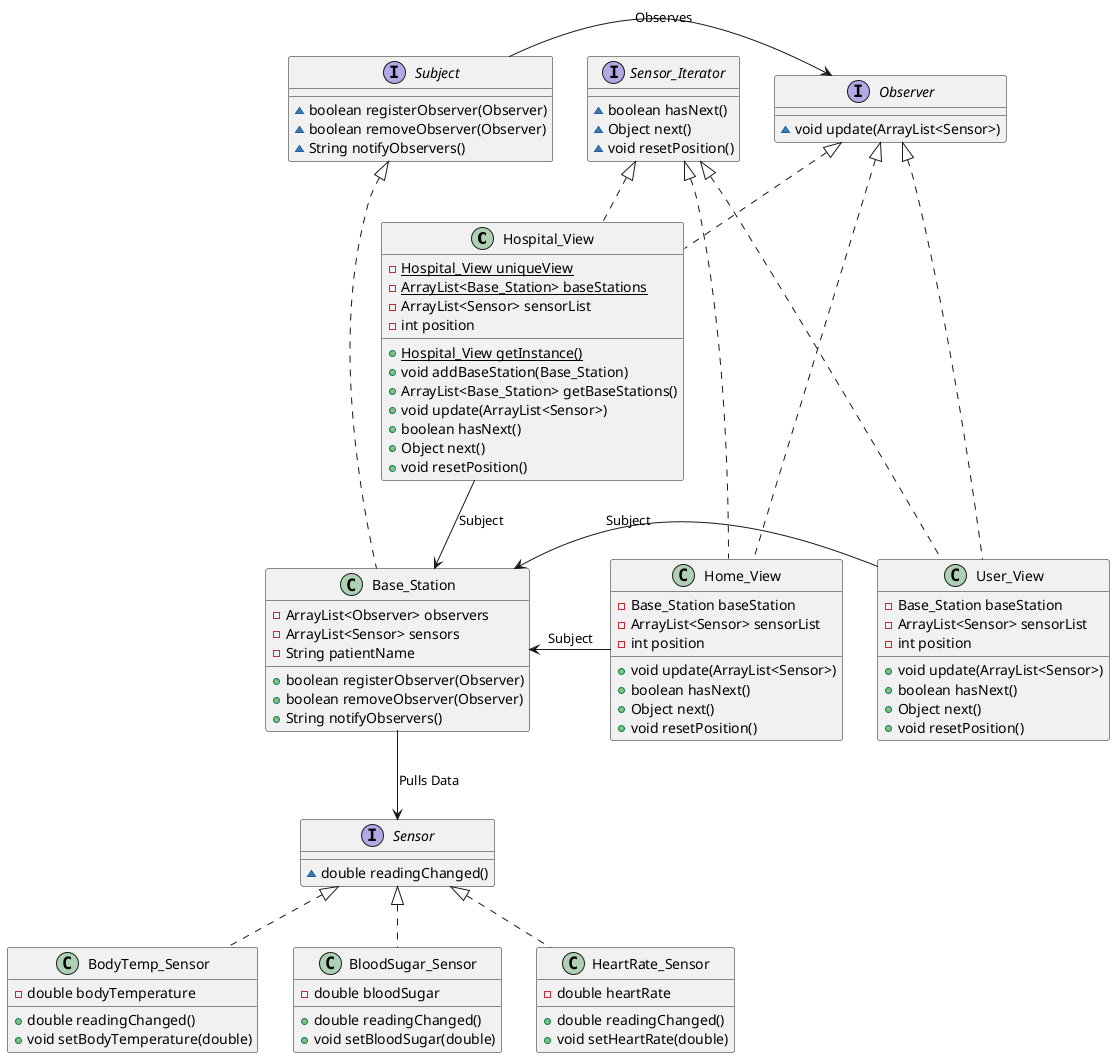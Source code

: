 @startuml
class Hospital_View {
- {static} Hospital_View uniqueView
- {static} ArrayList<Base_Station> baseStations
- ArrayList<Sensor> sensorList
- int position
+ {static} Hospital_View getInstance()
+ void addBaseStation(Base_Station)
+ ArrayList<Base_Station> getBaseStations()
+ void update(ArrayList<Sensor>)
+ boolean hasNext()
+ Object next()
+ void resetPosition()
}
interface Sensor {
~ double readingChanged()
}
interface Observer {
~ void update(ArrayList<Sensor>)
}
class Home_View {
- Base_Station baseStation
- ArrayList<Sensor> sensorList
- int position
+ void update(ArrayList<Sensor>)
+ boolean hasNext()
+ Object next()
+ void resetPosition()
}
class Base_Station {
- ArrayList<Observer> observers
- ArrayList<Sensor> sensors
- String patientName
+ boolean registerObserver(Observer)
+ boolean removeObserver(Observer)
+ String notifyObservers()
}
interface Subject {
~ boolean registerObserver(Observer)
~ boolean removeObserver(Observer)
~ String notifyObservers()
}
class BodyTemp_Sensor {
- double bodyTemperature
+ double readingChanged()
+ void setBodyTemperature(double)
}
interface Sensor_Iterator {
~ boolean hasNext()
~ Object next()
~ void resetPosition()
}
class BloodSugar_Sensor {
- double bloodSugar
+ double readingChanged()
+ void setBloodSugar(double)
}
class HeartRate_Sensor {
- double heartRate
+ double readingChanged()
+ void setHeartRate(double)
}
class User_View {
- Base_Station baseStation
- ArrayList<Sensor> sensorList
- int position
+ void update(ArrayList<Sensor>)
+ boolean hasNext()
+ Object next()
+ void resetPosition()
}


Observer <|.. Hospital_View
Sensor_Iterator <|.. Hospital_View
Observer <|.. Home_View
Sensor_Iterator <|.. Home_View
Subject <|.. Base_Station
Sensor <|.. BodyTemp_Sensor
Sensor <|.. BloodSugar_Sensor
Sensor <|.. HeartRate_Sensor
Observer <|.. User_View
Sensor_Iterator <|.d. User_View
Observer <-l- Subject : Observes
Base_Station <-r- Home_View : Subject
Base_Station <-r- User_View : Subject
Base_Station <-u- Hospital_View : Subject
Base_Station -d-> Sensor : Pulls Data
@enduml